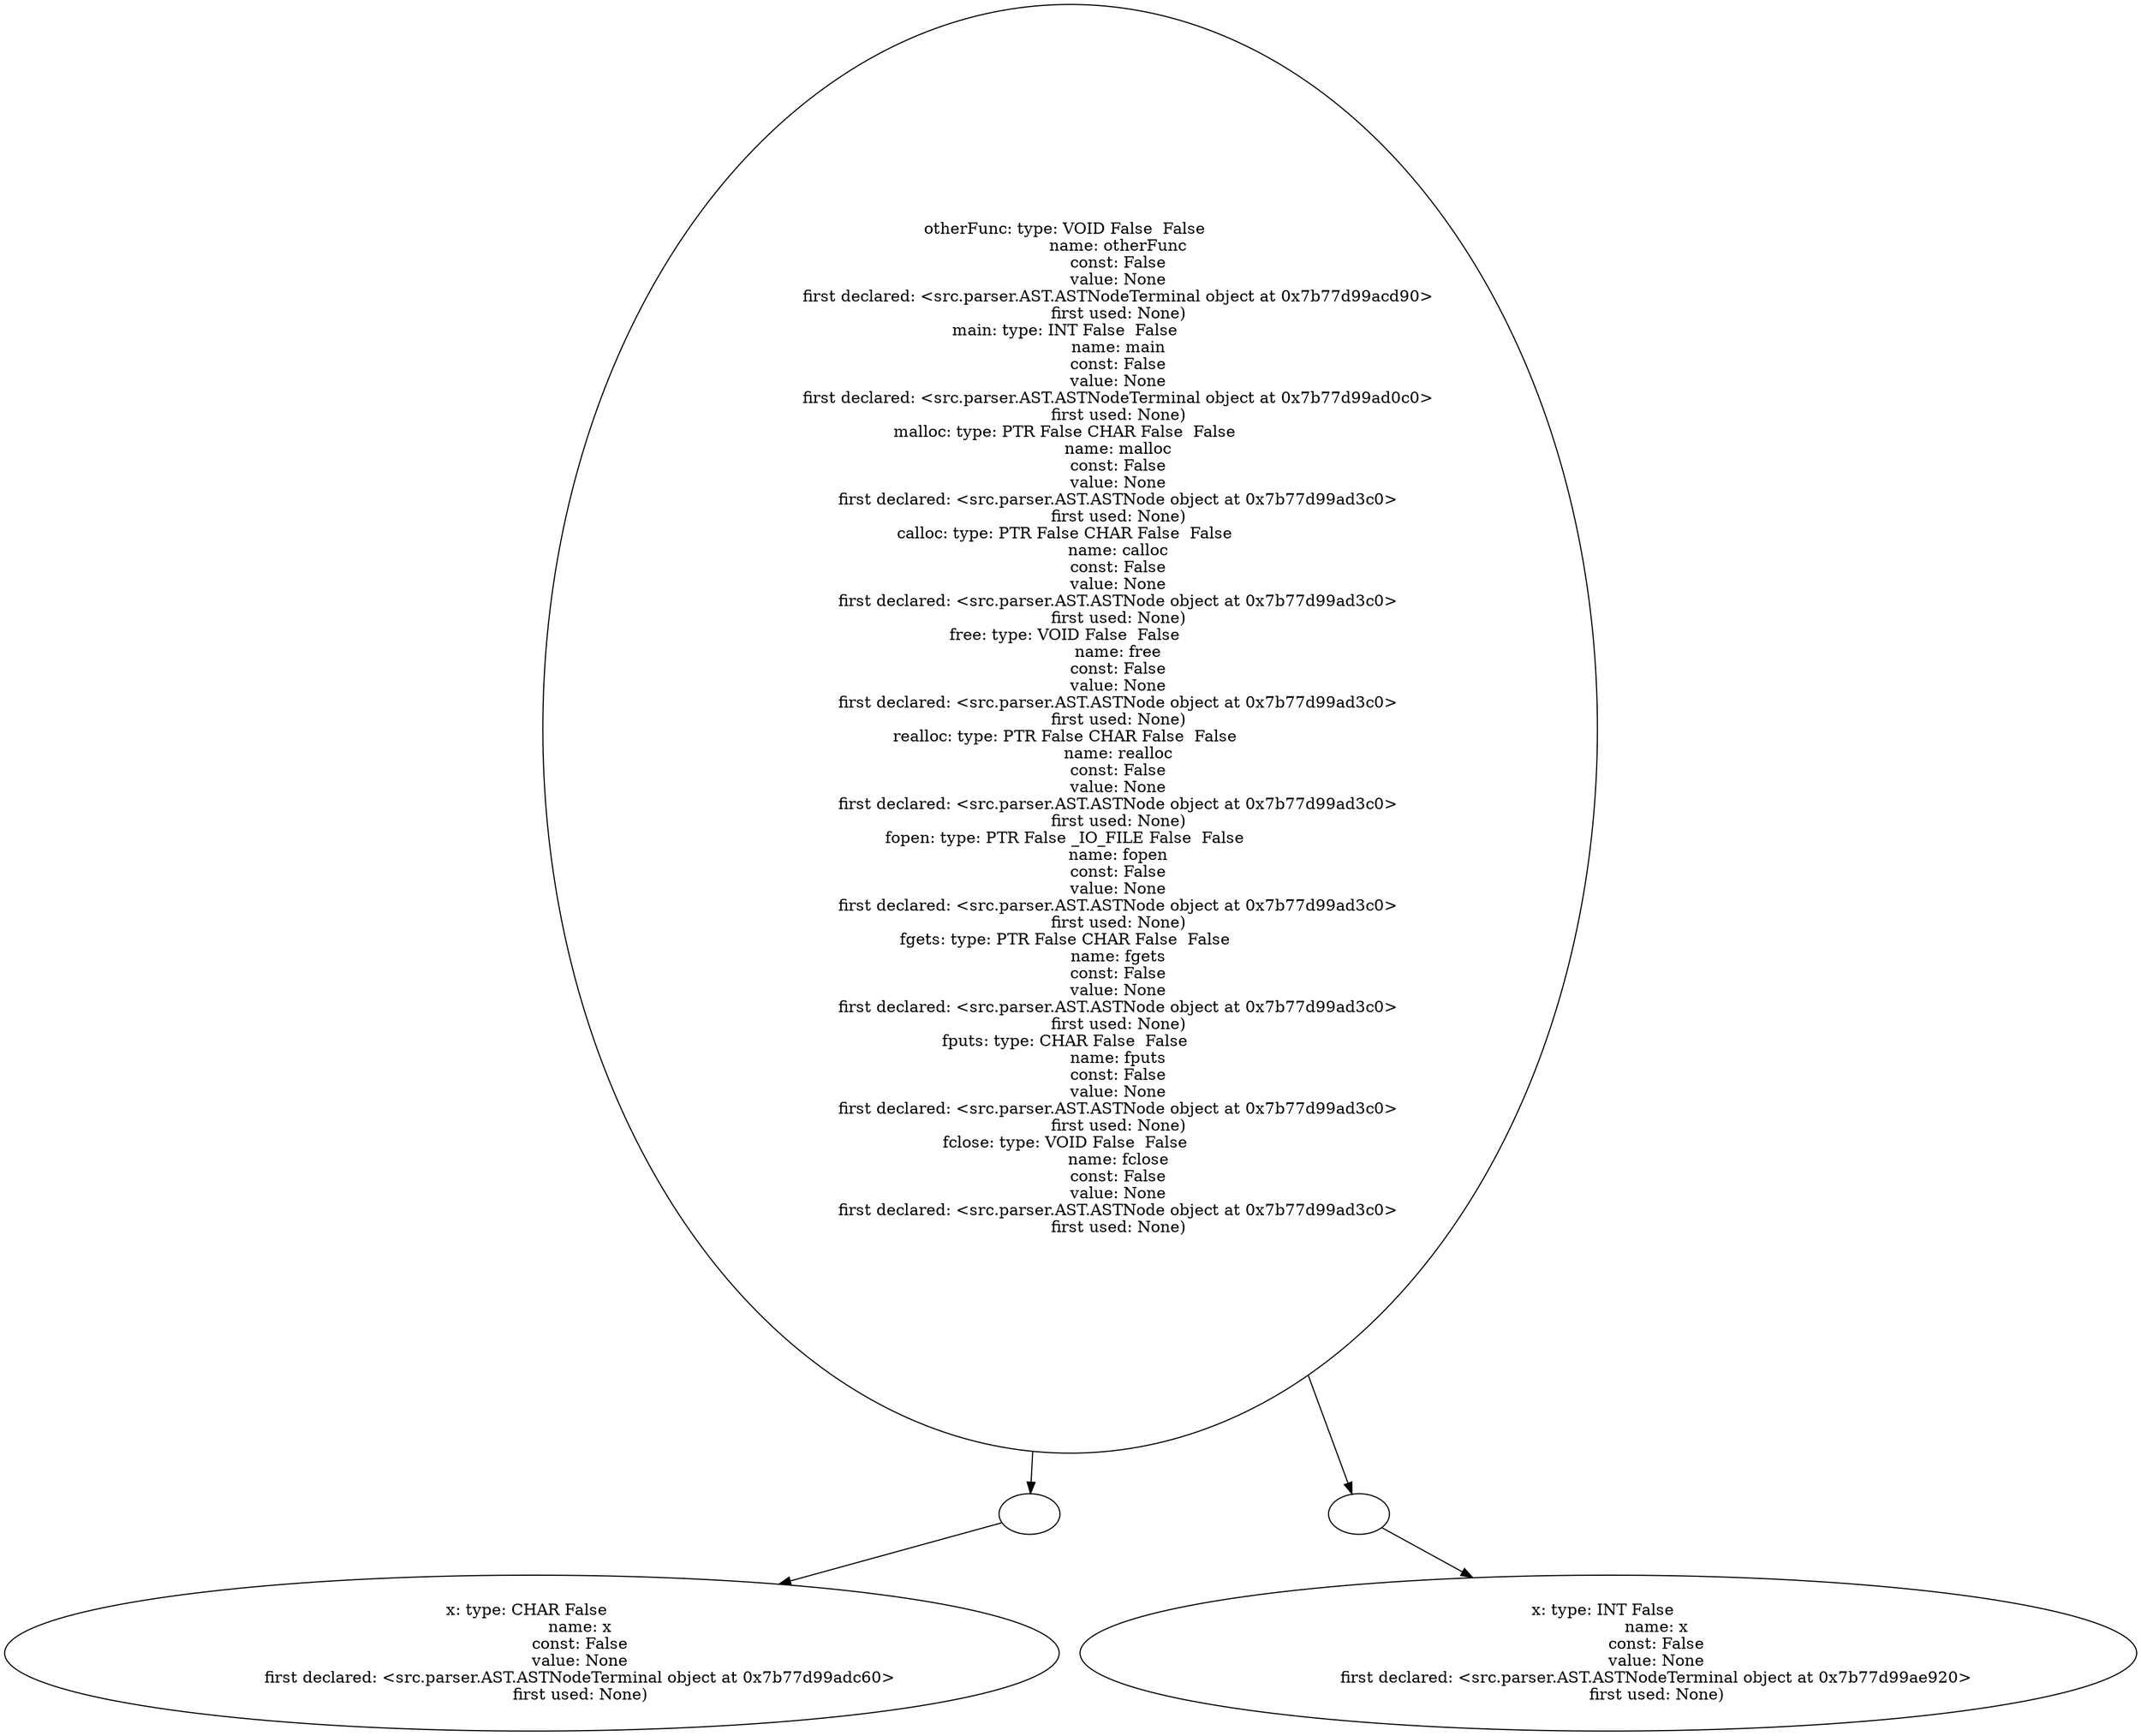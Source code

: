 digraph AST {
  "135754682137472" [label="otherFunc: type: VOID False  False  
                   name: otherFunc
                   const: False
                   value: None
                   first declared: <src.parser.AST.ASTNodeTerminal object at 0x7b77d99acd90>
                   first used: None)
main: type: INT False  False  
                   name: main
                   const: False
                   value: None
                   first declared: <src.parser.AST.ASTNodeTerminal object at 0x7b77d99ad0c0>
                   first used: None)
malloc: type: PTR False CHAR False  False  
                   name: malloc
                   const: False
                   value: None
                   first declared: <src.parser.AST.ASTNode object at 0x7b77d99ad3c0>
                   first used: None)
calloc: type: PTR False CHAR False  False  
                   name: calloc
                   const: False
                   value: None
                   first declared: <src.parser.AST.ASTNode object at 0x7b77d99ad3c0>
                   first used: None)
free: type: VOID False  False  
                   name: free
                   const: False
                   value: None
                   first declared: <src.parser.AST.ASTNode object at 0x7b77d99ad3c0>
                   first used: None)
realloc: type: PTR False CHAR False  False  
                   name: realloc
                   const: False
                   value: None
                   first declared: <src.parser.AST.ASTNode object at 0x7b77d99ad3c0>
                   first used: None)
fopen: type: PTR False _IO_FILE False  False  
                   name: fopen
                   const: False
                   value: None
                   first declared: <src.parser.AST.ASTNode object at 0x7b77d99ad3c0>
                   first used: None)
fgets: type: PTR False CHAR False  False  
                   name: fgets
                   const: False
                   value: None
                   first declared: <src.parser.AST.ASTNode object at 0x7b77d99ad3c0>
                   first used: None)
fputs: type: CHAR False  False  
                   name: fputs
                   const: False
                   value: None
                   first declared: <src.parser.AST.ASTNode object at 0x7b77d99ad3c0>
                   first used: None)
fclose: type: VOID False  False  
                   name: fclose
                   const: False
                   value: None
                   first declared: <src.parser.AST.ASTNode object at 0x7b77d99ad3c0>
                   first used: None)"];
  "135754682137472" -> "135754682136128";
  "135754682137472" -> "135754682124080";
  "135754682136128" [label=""];
  "135754682136128" -> "135754682132816";
  "135754682132816" [label="x: type: CHAR False  
                   name: x
                   const: False
                   value: None
                   first declared: <src.parser.AST.ASTNodeTerminal object at 0x7b77d99adc60>
                   first used: None)"];
  "135754682124080" [label=""];
  "135754682124080" -> "135754682137664";
  "135754682137664" [label="x: type: INT False  
                   name: x
                   const: False
                   value: None
                   first declared: <src.parser.AST.ASTNodeTerminal object at 0x7b77d99ae920>
                   first used: None)"];
}

